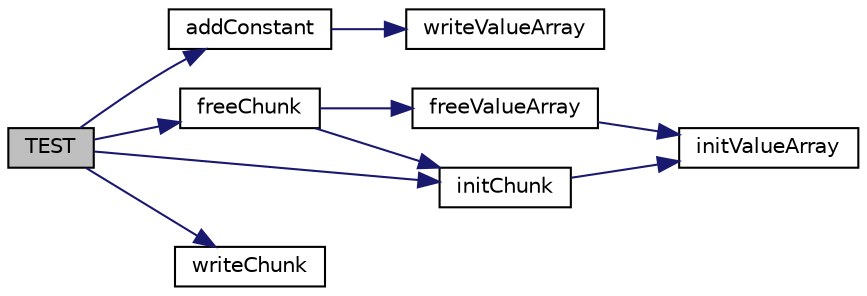 digraph "TEST"
{
 // INTERACTIVE_SVG=YES
 // LATEX_PDF_SIZE
  edge [fontname="Helvetica",fontsize="10",labelfontname="Helvetica",labelfontsize="10"];
  node [fontname="Helvetica",fontsize="10",shape=record];
  rankdir="LR";
  Node1 [label="TEST",height=0.2,width=0.4,color="black", fillcolor="grey75", style="filled", fontcolor="black",tooltip=" "];
  Node1 -> Node2 [color="midnightblue",fontsize="10",style="solid",fontname="Helvetica"];
  Node2 [label="addConstant",height=0.2,width=0.4,color="black", fillcolor="white", style="filled",URL="$chunk_8c.html#ade1c9eed6f03b09db332b7ddf4639f5f",tooltip="Add a constant value to the given chunk."];
  Node2 -> Node3 [color="midnightblue",fontsize="10",style="solid",fontname="Helvetica"];
  Node3 [label="writeValueArray",height=0.2,width=0.4,color="black", fillcolor="white", style="filled",URL="$value_8c.html#a38e75520b9468a64c7bf5ada90e017c2",tooltip="Write a value to the end of the given array."];
  Node1 -> Node4 [color="midnightblue",fontsize="10",style="solid",fontname="Helvetica"];
  Node4 [label="freeChunk",height=0.2,width=0.4,color="black", fillcolor="white", style="filled",URL="$chunk_8c.html#ad8d91576259f317ef240aad402880875",tooltip="Free up the resources used by the given chunk."];
  Node4 -> Node5 [color="midnightblue",fontsize="10",style="solid",fontname="Helvetica"];
  Node5 [label="freeValueArray",height=0.2,width=0.4,color="black", fillcolor="white", style="filled",URL="$value_8c.html#a0c97a46aa82855c0fdc378ab019c5838",tooltip="Free up the resources used by the given array."];
  Node5 -> Node6 [color="midnightblue",fontsize="10",style="solid",fontname="Helvetica"];
  Node6 [label="initValueArray",height=0.2,width=0.4,color="black", fillcolor="white", style="filled",URL="$value_8c.html#a6b3e6aaa3c61222073b87c5c033c9370",tooltip="Initialise an empty array."];
  Node4 -> Node7 [color="midnightblue",fontsize="10",style="solid",fontname="Helvetica"];
  Node7 [label="initChunk",height=0.2,width=0.4,color="black", fillcolor="white", style="filled",URL="$chunk_8c.html#a6fb4c9316c5daf0ff4bd05af12e31849",tooltip="Initialise an empty chunk."];
  Node7 -> Node6 [color="midnightblue",fontsize="10",style="solid",fontname="Helvetica"];
  Node1 -> Node7 [color="midnightblue",fontsize="10",style="solid",fontname="Helvetica"];
  Node1 -> Node8 [color="midnightblue",fontsize="10",style="solid",fontname="Helvetica"];
  Node8 [label="writeChunk",height=0.2,width=0.4,color="black", fillcolor="white", style="filled",URL="$chunk_8c.html#a39f84cc445d6fcd885816a3bd6dab12b",tooltip="Write a byte to the end of the given chunk."];
}
